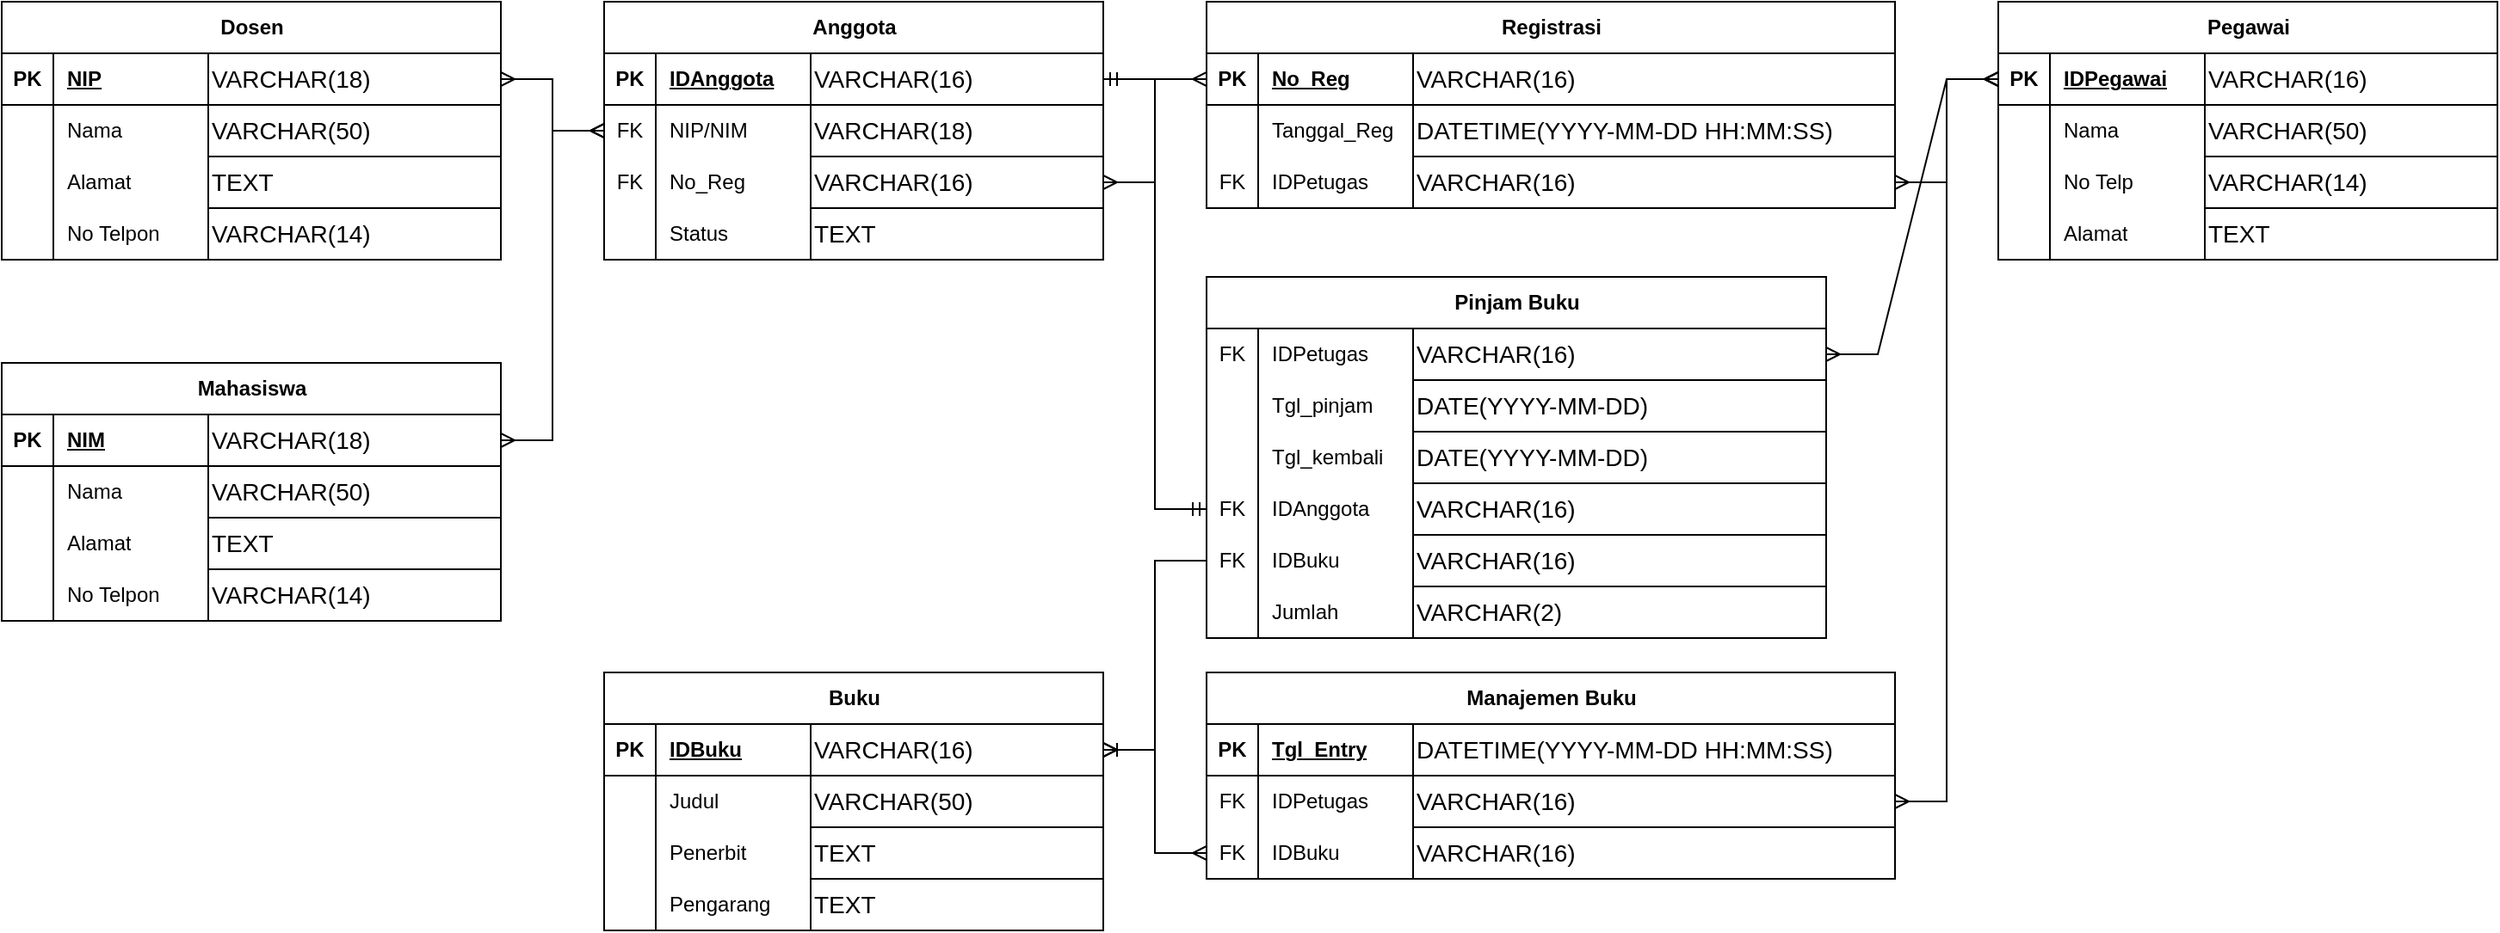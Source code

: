 <mxfile version="24.7.14" pages="2">
  <diagram name="DM Perpustakaan" id="4gfSlsbdr92OhtV6N5TO">
    <mxGraphModel dx="1312" dy="623" grid="1" gridSize="10" guides="1" tooltips="1" connect="1" arrows="1" fold="1" page="1" pageScale="1" pageWidth="850" pageHeight="1100" math="0" shadow="0">
      <root>
        <mxCell id="0" />
        <mxCell id="1" parent="0" />
        <mxCell id="hrNZReImFccg0_SoaGuF-290" value="Pinjam Buku" style="shape=table;startSize=30;container=1;collapsible=1;childLayout=tableLayout;fixedRows=1;rowLines=0;fontStyle=1;align=center;resizeLast=1;html=1;" vertex="1" parent="1">
          <mxGeometry x="740" y="190" width="360" height="210" as="geometry" />
        </mxCell>
        <mxCell id="hrNZReImFccg0_SoaGuF-311" value="" style="shape=tableRow;horizontal=0;startSize=0;swimlaneHead=0;swimlaneBody=0;fillColor=none;collapsible=0;dropTarget=0;points=[[0,0.5],[1,0.5]];portConstraint=eastwest;top=0;left=0;right=0;bottom=0;" vertex="1" parent="hrNZReImFccg0_SoaGuF-290">
          <mxGeometry y="30" width="360" height="30" as="geometry" />
        </mxCell>
        <mxCell id="hrNZReImFccg0_SoaGuF-312" value="FK" style="shape=partialRectangle;connectable=0;fillColor=none;top=0;left=0;bottom=0;right=0;editable=1;overflow=hidden;whiteSpace=wrap;html=1;" vertex="1" parent="hrNZReImFccg0_SoaGuF-311">
          <mxGeometry width="30" height="30" as="geometry">
            <mxRectangle width="30" height="30" as="alternateBounds" />
          </mxGeometry>
        </mxCell>
        <mxCell id="hrNZReImFccg0_SoaGuF-313" value="IDPetugas" style="shape=partialRectangle;connectable=0;fillColor=none;top=0;left=0;bottom=0;right=0;align=left;spacingLeft=6;overflow=hidden;whiteSpace=wrap;html=1;" vertex="1" parent="hrNZReImFccg0_SoaGuF-311">
          <mxGeometry x="30" width="330" height="30" as="geometry">
            <mxRectangle width="330" height="30" as="alternateBounds" />
          </mxGeometry>
        </mxCell>
        <mxCell id="hrNZReImFccg0_SoaGuF-319" value="" style="shape=tableRow;horizontal=0;startSize=0;swimlaneHead=0;swimlaneBody=0;fillColor=none;collapsible=0;dropTarget=0;points=[[0,0.5],[1,0.5]];portConstraint=eastwest;top=0;left=0;right=0;bottom=0;" vertex="1" parent="hrNZReImFccg0_SoaGuF-290">
          <mxGeometry y="60" width="360" height="30" as="geometry" />
        </mxCell>
        <mxCell id="hrNZReImFccg0_SoaGuF-320" value="" style="shape=partialRectangle;connectable=0;fillColor=none;top=0;left=0;bottom=0;right=0;editable=1;overflow=hidden;whiteSpace=wrap;html=1;" vertex="1" parent="hrNZReImFccg0_SoaGuF-319">
          <mxGeometry width="30" height="30" as="geometry">
            <mxRectangle width="30" height="30" as="alternateBounds" />
          </mxGeometry>
        </mxCell>
        <mxCell id="hrNZReImFccg0_SoaGuF-321" value="Tgl_pinjam" style="shape=partialRectangle;connectable=0;fillColor=none;top=0;left=0;bottom=0;right=0;align=left;spacingLeft=6;overflow=hidden;whiteSpace=wrap;html=1;" vertex="1" parent="hrNZReImFccg0_SoaGuF-319">
          <mxGeometry x="30" width="330" height="30" as="geometry">
            <mxRectangle width="330" height="30" as="alternateBounds" />
          </mxGeometry>
        </mxCell>
        <mxCell id="hrNZReImFccg0_SoaGuF-300" value="" style="shape=tableRow;horizontal=0;startSize=0;swimlaneHead=0;swimlaneBody=0;fillColor=none;collapsible=0;dropTarget=0;points=[[0,0.5],[1,0.5]];portConstraint=eastwest;top=0;left=0;right=0;bottom=0;" vertex="1" parent="hrNZReImFccg0_SoaGuF-290">
          <mxGeometry y="90" width="360" height="30" as="geometry" />
        </mxCell>
        <mxCell id="hrNZReImFccg0_SoaGuF-301" value="" style="shape=partialRectangle;connectable=0;fillColor=none;top=0;left=0;bottom=0;right=0;editable=1;overflow=hidden;whiteSpace=wrap;html=1;" vertex="1" parent="hrNZReImFccg0_SoaGuF-300">
          <mxGeometry width="30" height="30" as="geometry">
            <mxRectangle width="30" height="30" as="alternateBounds" />
          </mxGeometry>
        </mxCell>
        <mxCell id="hrNZReImFccg0_SoaGuF-302" value="Tgl_kembali" style="shape=partialRectangle;connectable=0;fillColor=none;top=0;left=0;bottom=0;right=0;align=left;spacingLeft=6;overflow=hidden;whiteSpace=wrap;html=1;" vertex="1" parent="hrNZReImFccg0_SoaGuF-300">
          <mxGeometry x="30" width="330" height="30" as="geometry">
            <mxRectangle width="330" height="30" as="alternateBounds" />
          </mxGeometry>
        </mxCell>
        <mxCell id="hrNZReImFccg0_SoaGuF-294" value="" style="shape=tableRow;horizontal=0;startSize=0;swimlaneHead=0;swimlaneBody=0;fillColor=none;collapsible=0;dropTarget=0;points=[[0,0.5],[1,0.5]];portConstraint=eastwest;top=0;left=0;right=0;bottom=0;" vertex="1" parent="hrNZReImFccg0_SoaGuF-290">
          <mxGeometry y="120" width="360" height="30" as="geometry" />
        </mxCell>
        <mxCell id="hrNZReImFccg0_SoaGuF-295" value="FK" style="shape=partialRectangle;connectable=0;fillColor=none;top=0;left=0;bottom=0;right=0;editable=1;overflow=hidden;whiteSpace=wrap;html=1;" vertex="1" parent="hrNZReImFccg0_SoaGuF-294">
          <mxGeometry width="30" height="30" as="geometry">
            <mxRectangle width="30" height="30" as="alternateBounds" />
          </mxGeometry>
        </mxCell>
        <mxCell id="hrNZReImFccg0_SoaGuF-296" value="IDAnggota" style="shape=partialRectangle;connectable=0;fillColor=none;top=0;left=0;bottom=0;right=0;align=left;spacingLeft=6;overflow=hidden;whiteSpace=wrap;html=1;" vertex="1" parent="hrNZReImFccg0_SoaGuF-294">
          <mxGeometry x="30" width="330" height="30" as="geometry">
            <mxRectangle width="330" height="30" as="alternateBounds" />
          </mxGeometry>
        </mxCell>
        <mxCell id="hrNZReImFccg0_SoaGuF-297" value="" style="shape=tableRow;horizontal=0;startSize=0;swimlaneHead=0;swimlaneBody=0;fillColor=none;collapsible=0;dropTarget=0;points=[[0,0.5],[1,0.5]];portConstraint=eastwest;top=0;left=0;right=0;bottom=0;" vertex="1" parent="hrNZReImFccg0_SoaGuF-290">
          <mxGeometry y="150" width="360" height="30" as="geometry" />
        </mxCell>
        <mxCell id="hrNZReImFccg0_SoaGuF-298" value="FK" style="shape=partialRectangle;connectable=0;fillColor=none;top=0;left=0;bottom=0;right=0;editable=1;overflow=hidden;whiteSpace=wrap;html=1;" vertex="1" parent="hrNZReImFccg0_SoaGuF-297">
          <mxGeometry width="30" height="30" as="geometry">
            <mxRectangle width="30" height="30" as="alternateBounds" />
          </mxGeometry>
        </mxCell>
        <mxCell id="hrNZReImFccg0_SoaGuF-299" value="IDBuku" style="shape=partialRectangle;connectable=0;fillColor=none;top=0;left=0;bottom=0;right=0;align=left;spacingLeft=6;overflow=hidden;whiteSpace=wrap;html=1;" vertex="1" parent="hrNZReImFccg0_SoaGuF-297">
          <mxGeometry x="30" width="330" height="30" as="geometry">
            <mxRectangle width="330" height="30" as="alternateBounds" />
          </mxGeometry>
        </mxCell>
        <mxCell id="hrNZReImFccg0_SoaGuF-308" value="" style="shape=tableRow;horizontal=0;startSize=0;swimlaneHead=0;swimlaneBody=0;fillColor=none;collapsible=0;dropTarget=0;points=[[0,0.5],[1,0.5]];portConstraint=eastwest;top=0;left=0;right=0;bottom=0;" vertex="1" parent="hrNZReImFccg0_SoaGuF-290">
          <mxGeometry y="180" width="360" height="30" as="geometry" />
        </mxCell>
        <mxCell id="hrNZReImFccg0_SoaGuF-309" value="" style="shape=partialRectangle;connectable=0;fillColor=none;top=0;left=0;bottom=0;right=0;editable=1;overflow=hidden;whiteSpace=wrap;html=1;" vertex="1" parent="hrNZReImFccg0_SoaGuF-308">
          <mxGeometry width="30" height="30" as="geometry">
            <mxRectangle width="30" height="30" as="alternateBounds" />
          </mxGeometry>
        </mxCell>
        <mxCell id="hrNZReImFccg0_SoaGuF-310" value="Jumlah" style="shape=partialRectangle;connectable=0;fillColor=none;top=0;left=0;bottom=0;right=0;align=left;spacingLeft=6;overflow=hidden;whiteSpace=wrap;html=1;" vertex="1" parent="hrNZReImFccg0_SoaGuF-308">
          <mxGeometry x="30" width="330" height="30" as="geometry">
            <mxRectangle width="330" height="30" as="alternateBounds" />
          </mxGeometry>
        </mxCell>
        <mxCell id="hrNZReImFccg0_SoaGuF-126" value="Vertical Container" style="swimlane;whiteSpace=wrap;html=1;" vertex="1" parent="1">
          <mxGeometry x="1200" y="30" width="290" height="150" as="geometry" />
        </mxCell>
        <mxCell id="hrNZReImFccg0_SoaGuF-4" value="Anggota" style="shape=table;startSize=30;container=1;collapsible=1;childLayout=tableLayout;fixedRows=1;rowLines=0;fontStyle=1;align=center;resizeLast=1;html=1;" vertex="1" parent="1">
          <mxGeometry x="390" y="30" width="290" height="150" as="geometry" />
        </mxCell>
        <mxCell id="hrNZReImFccg0_SoaGuF-5" value="" style="shape=tableRow;horizontal=0;startSize=0;swimlaneHead=0;swimlaneBody=0;fillColor=none;collapsible=0;dropTarget=0;points=[[0,0.5],[1,0.5]];portConstraint=eastwest;top=0;left=0;right=0;bottom=1;" vertex="1" parent="hrNZReImFccg0_SoaGuF-4">
          <mxGeometry y="30" width="290" height="30" as="geometry" />
        </mxCell>
        <mxCell id="hrNZReImFccg0_SoaGuF-6" value="PK" style="shape=partialRectangle;connectable=0;fillColor=none;top=0;left=0;bottom=0;right=0;fontStyle=1;overflow=hidden;whiteSpace=wrap;html=1;" vertex="1" parent="hrNZReImFccg0_SoaGuF-5">
          <mxGeometry width="30" height="30" as="geometry">
            <mxRectangle width="30" height="30" as="alternateBounds" />
          </mxGeometry>
        </mxCell>
        <mxCell id="hrNZReImFccg0_SoaGuF-7" value="IDAnggota" style="shape=partialRectangle;connectable=0;fillColor=none;top=0;left=0;bottom=0;right=0;align=left;spacingLeft=6;fontStyle=5;overflow=hidden;whiteSpace=wrap;html=1;" vertex="1" parent="hrNZReImFccg0_SoaGuF-5">
          <mxGeometry x="30" width="260" height="30" as="geometry">
            <mxRectangle width="260" height="30" as="alternateBounds" />
          </mxGeometry>
        </mxCell>
        <mxCell id="hrNZReImFccg0_SoaGuF-8" value="" style="shape=tableRow;horizontal=0;startSize=0;swimlaneHead=0;swimlaneBody=0;fillColor=none;collapsible=0;dropTarget=0;points=[[0,0.5],[1,0.5]];portConstraint=eastwest;top=0;left=0;right=0;bottom=0;" vertex="1" parent="hrNZReImFccg0_SoaGuF-4">
          <mxGeometry y="60" width="290" height="30" as="geometry" />
        </mxCell>
        <mxCell id="hrNZReImFccg0_SoaGuF-9" value="FK" style="shape=partialRectangle;connectable=0;fillColor=none;top=0;left=0;bottom=0;right=0;editable=1;overflow=hidden;whiteSpace=wrap;html=1;" vertex="1" parent="hrNZReImFccg0_SoaGuF-8">
          <mxGeometry width="30" height="30" as="geometry">
            <mxRectangle width="30" height="30" as="alternateBounds" />
          </mxGeometry>
        </mxCell>
        <mxCell id="hrNZReImFccg0_SoaGuF-10" value="NIP/NIM" style="shape=partialRectangle;connectable=0;fillColor=none;top=0;left=0;bottom=0;right=0;align=left;spacingLeft=6;overflow=hidden;whiteSpace=wrap;html=1;" vertex="1" parent="hrNZReImFccg0_SoaGuF-8">
          <mxGeometry x="30" width="260" height="30" as="geometry">
            <mxRectangle width="260" height="30" as="alternateBounds" />
          </mxGeometry>
        </mxCell>
        <mxCell id="hrNZReImFccg0_SoaGuF-189" value="" style="shape=tableRow;horizontal=0;startSize=0;swimlaneHead=0;swimlaneBody=0;fillColor=none;collapsible=0;dropTarget=0;points=[[0,0.5],[1,0.5]];portConstraint=eastwest;top=0;left=0;right=0;bottom=0;" vertex="1" parent="hrNZReImFccg0_SoaGuF-4">
          <mxGeometry y="90" width="290" height="30" as="geometry" />
        </mxCell>
        <mxCell id="hrNZReImFccg0_SoaGuF-190" value="FK" style="shape=partialRectangle;connectable=0;fillColor=none;top=0;left=0;bottom=0;right=0;editable=1;overflow=hidden;whiteSpace=wrap;html=1;" vertex="1" parent="hrNZReImFccg0_SoaGuF-189">
          <mxGeometry width="30" height="30" as="geometry">
            <mxRectangle width="30" height="30" as="alternateBounds" />
          </mxGeometry>
        </mxCell>
        <mxCell id="hrNZReImFccg0_SoaGuF-191" value="No_Reg" style="shape=partialRectangle;connectable=0;fillColor=none;top=0;left=0;bottom=0;right=0;align=left;spacingLeft=6;overflow=hidden;whiteSpace=wrap;html=1;" vertex="1" parent="hrNZReImFccg0_SoaGuF-189">
          <mxGeometry x="30" width="260" height="30" as="geometry">
            <mxRectangle width="260" height="30" as="alternateBounds" />
          </mxGeometry>
        </mxCell>
        <mxCell id="hrNZReImFccg0_SoaGuF-280" value="" style="shape=tableRow;horizontal=0;startSize=0;swimlaneHead=0;swimlaneBody=0;fillColor=none;collapsible=0;dropTarget=0;points=[[0,0.5],[1,0.5]];portConstraint=eastwest;top=0;left=0;right=0;bottom=0;" vertex="1" parent="hrNZReImFccg0_SoaGuF-4">
          <mxGeometry y="120" width="290" height="30" as="geometry" />
        </mxCell>
        <mxCell id="hrNZReImFccg0_SoaGuF-281" value="" style="shape=partialRectangle;connectable=0;fillColor=none;top=0;left=0;bottom=0;right=0;editable=1;overflow=hidden;whiteSpace=wrap;html=1;" vertex="1" parent="hrNZReImFccg0_SoaGuF-280">
          <mxGeometry width="30" height="30" as="geometry">
            <mxRectangle width="30" height="30" as="alternateBounds" />
          </mxGeometry>
        </mxCell>
        <mxCell id="hrNZReImFccg0_SoaGuF-282" value="Status" style="shape=partialRectangle;connectable=0;fillColor=none;top=0;left=0;bottom=0;right=0;align=left;spacingLeft=6;overflow=hidden;whiteSpace=wrap;html=1;" vertex="1" parent="hrNZReImFccg0_SoaGuF-280">
          <mxGeometry x="30" width="260" height="30" as="geometry">
            <mxRectangle width="260" height="30" as="alternateBounds" />
          </mxGeometry>
        </mxCell>
        <mxCell id="hrNZReImFccg0_SoaGuF-20" value="" style="edgeStyle=entityRelationEdgeStyle;fontSize=12;html=1;endArrow=ERmany;startArrow=ERmany;rounded=0;exitX=1;exitY=0.5;exitDx=0;exitDy=0;entryX=0;entryY=0.5;entryDx=0;entryDy=0;" edge="1" parent="1" source="L4iduzJh0xAYTJbeEb_0-53" target="hrNZReImFccg0_SoaGuF-8">
          <mxGeometry width="100" height="100" relative="1" as="geometry">
            <mxPoint x="450" y="170" as="sourcePoint" />
            <mxPoint x="370" y="160" as="targetPoint" />
          </mxGeometry>
        </mxCell>
        <mxCell id="hrNZReImFccg0_SoaGuF-21" value="" style="edgeStyle=entityRelationEdgeStyle;fontSize=12;html=1;endArrow=ERmany;startArrow=ERmany;rounded=0;exitX=1;exitY=0.5;exitDx=0;exitDy=0;entryX=0;entryY=0.5;entryDx=0;entryDy=0;" edge="1" parent="1" source="L4iduzJh0xAYTJbeEb_0-37" target="hrNZReImFccg0_SoaGuF-8">
          <mxGeometry width="100" height="100" relative="1" as="geometry">
            <mxPoint x="370" y="50" as="sourcePoint" />
            <mxPoint x="380" y="60" as="targetPoint" />
          </mxGeometry>
        </mxCell>
        <mxCell id="hrNZReImFccg0_SoaGuF-22" value="Pegawai" style="shape=table;startSize=30;container=1;collapsible=1;childLayout=tableLayout;fixedRows=1;rowLines=0;fontStyle=1;align=center;resizeLast=1;html=1;" vertex="1" parent="1">
          <mxGeometry x="1200" y="30" width="290" height="150" as="geometry" />
        </mxCell>
        <mxCell id="hrNZReImFccg0_SoaGuF-23" value="" style="shape=tableRow;horizontal=0;startSize=0;swimlaneHead=0;swimlaneBody=0;fillColor=none;collapsible=0;dropTarget=0;points=[[0,0.5],[1,0.5]];portConstraint=eastwest;top=0;left=0;right=0;bottom=1;" vertex="1" parent="hrNZReImFccg0_SoaGuF-22">
          <mxGeometry y="30" width="290" height="30" as="geometry" />
        </mxCell>
        <mxCell id="hrNZReImFccg0_SoaGuF-24" value="PK" style="shape=partialRectangle;connectable=0;fillColor=none;top=0;left=0;bottom=0;right=0;fontStyle=1;overflow=hidden;whiteSpace=wrap;html=1;" vertex="1" parent="hrNZReImFccg0_SoaGuF-23">
          <mxGeometry width="30" height="30" as="geometry">
            <mxRectangle width="30" height="30" as="alternateBounds" />
          </mxGeometry>
        </mxCell>
        <mxCell id="hrNZReImFccg0_SoaGuF-25" value="IDPegawai" style="shape=partialRectangle;connectable=0;fillColor=none;top=0;left=0;bottom=0;right=0;align=left;spacingLeft=6;fontStyle=5;overflow=hidden;whiteSpace=wrap;html=1;" vertex="1" parent="hrNZReImFccg0_SoaGuF-23">
          <mxGeometry x="30" width="260" height="30" as="geometry">
            <mxRectangle width="260" height="30" as="alternateBounds" />
          </mxGeometry>
        </mxCell>
        <mxCell id="hrNZReImFccg0_SoaGuF-26" value="" style="shape=tableRow;horizontal=0;startSize=0;swimlaneHead=0;swimlaneBody=0;fillColor=none;collapsible=0;dropTarget=0;points=[[0,0.5],[1,0.5]];portConstraint=eastwest;top=0;left=0;right=0;bottom=0;" vertex="1" parent="hrNZReImFccg0_SoaGuF-22">
          <mxGeometry y="60" width="290" height="30" as="geometry" />
        </mxCell>
        <mxCell id="hrNZReImFccg0_SoaGuF-27" value="" style="shape=partialRectangle;connectable=0;fillColor=none;top=0;left=0;bottom=0;right=0;editable=1;overflow=hidden;whiteSpace=wrap;html=1;" vertex="1" parent="hrNZReImFccg0_SoaGuF-26">
          <mxGeometry width="30" height="30" as="geometry">
            <mxRectangle width="30" height="30" as="alternateBounds" />
          </mxGeometry>
        </mxCell>
        <mxCell id="hrNZReImFccg0_SoaGuF-28" value="Nama" style="shape=partialRectangle;connectable=0;fillColor=none;top=0;left=0;bottom=0;right=0;align=left;spacingLeft=6;overflow=hidden;whiteSpace=wrap;html=1;" vertex="1" parent="hrNZReImFccg0_SoaGuF-26">
          <mxGeometry x="30" width="260" height="30" as="geometry">
            <mxRectangle width="260" height="30" as="alternateBounds" />
          </mxGeometry>
        </mxCell>
        <mxCell id="hrNZReImFccg0_SoaGuF-29" value="" style="shape=tableRow;horizontal=0;startSize=0;swimlaneHead=0;swimlaneBody=0;fillColor=none;collapsible=0;dropTarget=0;points=[[0,0.5],[1,0.5]];portConstraint=eastwest;top=0;left=0;right=0;bottom=0;" vertex="1" parent="hrNZReImFccg0_SoaGuF-22">
          <mxGeometry y="90" width="290" height="30" as="geometry" />
        </mxCell>
        <mxCell id="hrNZReImFccg0_SoaGuF-30" value="" style="shape=partialRectangle;connectable=0;fillColor=none;top=0;left=0;bottom=0;right=0;editable=1;overflow=hidden;whiteSpace=wrap;html=1;" vertex="1" parent="hrNZReImFccg0_SoaGuF-29">
          <mxGeometry width="30" height="30" as="geometry">
            <mxRectangle width="30" height="30" as="alternateBounds" />
          </mxGeometry>
        </mxCell>
        <mxCell id="hrNZReImFccg0_SoaGuF-31" value="No Telp" style="shape=partialRectangle;connectable=0;fillColor=none;top=0;left=0;bottom=0;right=0;align=left;spacingLeft=6;overflow=hidden;whiteSpace=wrap;html=1;" vertex="1" parent="hrNZReImFccg0_SoaGuF-29">
          <mxGeometry x="30" width="260" height="30" as="geometry">
            <mxRectangle width="260" height="30" as="alternateBounds" />
          </mxGeometry>
        </mxCell>
        <mxCell id="hrNZReImFccg0_SoaGuF-32" value="" style="shape=tableRow;horizontal=0;startSize=0;swimlaneHead=0;swimlaneBody=0;fillColor=none;collapsible=0;dropTarget=0;points=[[0,0.5],[1,0.5]];portConstraint=eastwest;top=0;left=0;right=0;bottom=0;" vertex="1" parent="hrNZReImFccg0_SoaGuF-22">
          <mxGeometry y="120" width="290" height="30" as="geometry" />
        </mxCell>
        <mxCell id="hrNZReImFccg0_SoaGuF-33" value="" style="shape=partialRectangle;connectable=0;fillColor=none;top=0;left=0;bottom=0;right=0;editable=1;overflow=hidden;whiteSpace=wrap;html=1;" vertex="1" parent="hrNZReImFccg0_SoaGuF-32">
          <mxGeometry width="30" height="30" as="geometry">
            <mxRectangle width="30" height="30" as="alternateBounds" />
          </mxGeometry>
        </mxCell>
        <mxCell id="hrNZReImFccg0_SoaGuF-34" value="Alamat" style="shape=partialRectangle;connectable=0;fillColor=none;top=0;left=0;bottom=0;right=0;align=left;spacingLeft=6;overflow=hidden;whiteSpace=wrap;html=1;" vertex="1" parent="hrNZReImFccg0_SoaGuF-32">
          <mxGeometry x="30" width="260" height="30" as="geometry">
            <mxRectangle width="260" height="30" as="alternateBounds" />
          </mxGeometry>
        </mxCell>
        <mxCell id="hrNZReImFccg0_SoaGuF-35" value="Buku" style="shape=table;startSize=30;container=1;collapsible=1;childLayout=tableLayout;fixedRows=1;rowLines=0;fontStyle=1;align=center;resizeLast=1;html=1;" vertex="1" parent="1">
          <mxGeometry x="390" y="420" width="290" height="150" as="geometry">
            <mxRectangle x="740" y="610" width="70" height="30" as="alternateBounds" />
          </mxGeometry>
        </mxCell>
        <mxCell id="hrNZReImFccg0_SoaGuF-36" value="" style="shape=tableRow;horizontal=0;startSize=0;swimlaneHead=0;swimlaneBody=0;fillColor=none;collapsible=0;dropTarget=0;points=[[0,0.5],[1,0.5]];portConstraint=eastwest;top=0;left=0;right=0;bottom=1;" vertex="1" parent="hrNZReImFccg0_SoaGuF-35">
          <mxGeometry y="30" width="290" height="30" as="geometry" />
        </mxCell>
        <mxCell id="hrNZReImFccg0_SoaGuF-37" value="PK" style="shape=partialRectangle;connectable=0;fillColor=none;top=0;left=0;bottom=0;right=0;fontStyle=1;overflow=hidden;whiteSpace=wrap;html=1;" vertex="1" parent="hrNZReImFccg0_SoaGuF-36">
          <mxGeometry width="30" height="30" as="geometry">
            <mxRectangle width="30" height="30" as="alternateBounds" />
          </mxGeometry>
        </mxCell>
        <mxCell id="hrNZReImFccg0_SoaGuF-38" value="IDBuku" style="shape=partialRectangle;connectable=0;fillColor=none;top=0;left=0;bottom=0;right=0;align=left;spacingLeft=6;fontStyle=5;overflow=hidden;whiteSpace=wrap;html=1;" vertex="1" parent="hrNZReImFccg0_SoaGuF-36">
          <mxGeometry x="30" width="260" height="30" as="geometry">
            <mxRectangle width="260" height="30" as="alternateBounds" />
          </mxGeometry>
        </mxCell>
        <mxCell id="hrNZReImFccg0_SoaGuF-39" value="" style="shape=tableRow;horizontal=0;startSize=0;swimlaneHead=0;swimlaneBody=0;fillColor=none;collapsible=0;dropTarget=0;points=[[0,0.5],[1,0.5]];portConstraint=eastwest;top=0;left=0;right=0;bottom=0;" vertex="1" parent="hrNZReImFccg0_SoaGuF-35">
          <mxGeometry y="60" width="290" height="30" as="geometry" />
        </mxCell>
        <mxCell id="hrNZReImFccg0_SoaGuF-40" value="" style="shape=partialRectangle;connectable=0;fillColor=none;top=0;left=0;bottom=0;right=0;editable=1;overflow=hidden;whiteSpace=wrap;html=1;" vertex="1" parent="hrNZReImFccg0_SoaGuF-39">
          <mxGeometry width="30" height="30" as="geometry">
            <mxRectangle width="30" height="30" as="alternateBounds" />
          </mxGeometry>
        </mxCell>
        <mxCell id="hrNZReImFccg0_SoaGuF-41" value="Judul" style="shape=partialRectangle;connectable=0;fillColor=none;top=0;left=0;bottom=0;right=0;align=left;spacingLeft=6;overflow=hidden;whiteSpace=wrap;html=1;" vertex="1" parent="hrNZReImFccg0_SoaGuF-39">
          <mxGeometry x="30" width="260" height="30" as="geometry">
            <mxRectangle width="260" height="30" as="alternateBounds" />
          </mxGeometry>
        </mxCell>
        <mxCell id="hrNZReImFccg0_SoaGuF-42" value="" style="shape=tableRow;horizontal=0;startSize=0;swimlaneHead=0;swimlaneBody=0;fillColor=none;collapsible=0;dropTarget=0;points=[[0,0.5],[1,0.5]];portConstraint=eastwest;top=0;left=0;right=0;bottom=0;" vertex="1" parent="hrNZReImFccg0_SoaGuF-35">
          <mxGeometry y="90" width="290" height="30" as="geometry" />
        </mxCell>
        <mxCell id="hrNZReImFccg0_SoaGuF-43" value="" style="shape=partialRectangle;connectable=0;fillColor=none;top=0;left=0;bottom=0;right=0;editable=1;overflow=hidden;whiteSpace=wrap;html=1;" vertex="1" parent="hrNZReImFccg0_SoaGuF-42">
          <mxGeometry width="30" height="30" as="geometry">
            <mxRectangle width="30" height="30" as="alternateBounds" />
          </mxGeometry>
        </mxCell>
        <mxCell id="hrNZReImFccg0_SoaGuF-44" value="Penerbit" style="shape=partialRectangle;connectable=0;fillColor=none;top=0;left=0;bottom=0;right=0;align=left;spacingLeft=6;overflow=hidden;whiteSpace=wrap;html=1;" vertex="1" parent="hrNZReImFccg0_SoaGuF-42">
          <mxGeometry x="30" width="260" height="30" as="geometry">
            <mxRectangle width="260" height="30" as="alternateBounds" />
          </mxGeometry>
        </mxCell>
        <mxCell id="hrNZReImFccg0_SoaGuF-45" value="" style="shape=tableRow;horizontal=0;startSize=0;swimlaneHead=0;swimlaneBody=0;fillColor=none;collapsible=0;dropTarget=0;points=[[0,0.5],[1,0.5]];portConstraint=eastwest;top=0;left=0;right=0;bottom=0;" vertex="1" parent="hrNZReImFccg0_SoaGuF-35">
          <mxGeometry y="120" width="290" height="30" as="geometry" />
        </mxCell>
        <mxCell id="hrNZReImFccg0_SoaGuF-46" value="" style="shape=partialRectangle;connectable=0;fillColor=none;top=0;left=0;bottom=0;right=0;editable=1;overflow=hidden;whiteSpace=wrap;html=1;" vertex="1" parent="hrNZReImFccg0_SoaGuF-45">
          <mxGeometry width="30" height="30" as="geometry">
            <mxRectangle width="30" height="30" as="alternateBounds" />
          </mxGeometry>
        </mxCell>
        <mxCell id="hrNZReImFccg0_SoaGuF-47" value="Pengarang" style="shape=partialRectangle;connectable=0;fillColor=none;top=0;left=0;bottom=0;right=0;align=left;spacingLeft=6;overflow=hidden;whiteSpace=wrap;html=1;" vertex="1" parent="hrNZReImFccg0_SoaGuF-45">
          <mxGeometry x="30" width="260" height="30" as="geometry">
            <mxRectangle width="260" height="30" as="alternateBounds" />
          </mxGeometry>
        </mxCell>
        <mxCell id="hrNZReImFccg0_SoaGuF-71" value="Vertical Container" style="swimlane;whiteSpace=wrap;html=1;" vertex="1" parent="1">
          <mxGeometry x="40" y="30" width="290" height="150" as="geometry" />
        </mxCell>
        <mxCell id="L4iduzJh0xAYTJbeEb_0-36" value="Dosen" style="shape=table;startSize=30;container=1;collapsible=1;childLayout=tableLayout;fixedRows=1;rowLines=0;fontStyle=1;align=center;resizeLast=1;html=1;" parent="hrNZReImFccg0_SoaGuF-71" vertex="1">
          <mxGeometry width="290" height="150" as="geometry">
            <mxRectangle width="80" height="30" as="alternateBounds" />
          </mxGeometry>
        </mxCell>
        <mxCell id="L4iduzJh0xAYTJbeEb_0-37" value="" style="shape=tableRow;horizontal=0;startSize=0;swimlaneHead=0;swimlaneBody=0;fillColor=none;collapsible=0;dropTarget=0;points=[[0,0.5],[1,0.5]];portConstraint=eastwest;top=0;left=0;right=0;bottom=1;" parent="L4iduzJh0xAYTJbeEb_0-36" vertex="1">
          <mxGeometry y="30" width="290" height="30" as="geometry" />
        </mxCell>
        <mxCell id="L4iduzJh0xAYTJbeEb_0-38" value="PK" style="shape=partialRectangle;connectable=0;fillColor=none;top=0;left=0;bottom=0;right=0;fontStyle=1;overflow=hidden;whiteSpace=wrap;html=1;" parent="L4iduzJh0xAYTJbeEb_0-37" vertex="1">
          <mxGeometry width="30" height="30" as="geometry">
            <mxRectangle width="30" height="30" as="alternateBounds" />
          </mxGeometry>
        </mxCell>
        <mxCell id="L4iduzJh0xAYTJbeEb_0-39" value="NIP" style="shape=partialRectangle;connectable=0;fillColor=none;top=0;left=0;bottom=0;right=0;align=left;spacingLeft=6;fontStyle=5;overflow=hidden;whiteSpace=wrap;html=1;" parent="L4iduzJh0xAYTJbeEb_0-37" vertex="1">
          <mxGeometry x="30" width="260" height="30" as="geometry">
            <mxRectangle width="260" height="30" as="alternateBounds" />
          </mxGeometry>
        </mxCell>
        <mxCell id="L4iduzJh0xAYTJbeEb_0-43" value="" style="shape=tableRow;horizontal=0;startSize=0;swimlaneHead=0;swimlaneBody=0;fillColor=none;collapsible=0;dropTarget=0;points=[[0,0.5],[1,0.5]];portConstraint=eastwest;top=0;left=0;right=0;bottom=0;" parent="L4iduzJh0xAYTJbeEb_0-36" vertex="1">
          <mxGeometry y="60" width="290" height="30" as="geometry" />
        </mxCell>
        <mxCell id="L4iduzJh0xAYTJbeEb_0-44" value="" style="shape=partialRectangle;connectable=0;fillColor=none;top=0;left=0;bottom=0;right=0;editable=1;overflow=hidden;whiteSpace=wrap;html=1;" parent="L4iduzJh0xAYTJbeEb_0-43" vertex="1">
          <mxGeometry width="30" height="30" as="geometry">
            <mxRectangle width="30" height="30" as="alternateBounds" />
          </mxGeometry>
        </mxCell>
        <mxCell id="L4iduzJh0xAYTJbeEb_0-45" value="Nama" style="shape=partialRectangle;connectable=0;fillColor=none;top=0;left=0;bottom=0;right=0;align=left;spacingLeft=6;overflow=hidden;whiteSpace=wrap;html=1;" parent="L4iduzJh0xAYTJbeEb_0-43" vertex="1">
          <mxGeometry x="30" width="260" height="30" as="geometry">
            <mxRectangle width="260" height="30" as="alternateBounds" />
          </mxGeometry>
        </mxCell>
        <mxCell id="L4iduzJh0xAYTJbeEb_0-46" value="" style="shape=tableRow;horizontal=0;startSize=0;swimlaneHead=0;swimlaneBody=0;fillColor=none;collapsible=0;dropTarget=0;points=[[0,0.5],[1,0.5]];portConstraint=eastwest;top=0;left=0;right=0;bottom=0;" parent="L4iduzJh0xAYTJbeEb_0-36" vertex="1">
          <mxGeometry y="90" width="290" height="30" as="geometry" />
        </mxCell>
        <mxCell id="L4iduzJh0xAYTJbeEb_0-47" value="" style="shape=partialRectangle;connectable=0;fillColor=none;top=0;left=0;bottom=0;right=0;editable=1;overflow=hidden;whiteSpace=wrap;html=1;" parent="L4iduzJh0xAYTJbeEb_0-46" vertex="1">
          <mxGeometry width="30" height="30" as="geometry">
            <mxRectangle width="30" height="30" as="alternateBounds" />
          </mxGeometry>
        </mxCell>
        <mxCell id="L4iduzJh0xAYTJbeEb_0-48" value="Alamat" style="shape=partialRectangle;connectable=0;fillColor=none;top=0;left=0;bottom=0;right=0;align=left;spacingLeft=6;overflow=hidden;whiteSpace=wrap;html=1;" parent="L4iduzJh0xAYTJbeEb_0-46" vertex="1">
          <mxGeometry x="30" width="260" height="30" as="geometry">
            <mxRectangle width="260" height="30" as="alternateBounds" />
          </mxGeometry>
        </mxCell>
        <mxCell id="L4iduzJh0xAYTJbeEb_0-49" value="" style="shape=tableRow;horizontal=0;startSize=0;swimlaneHead=0;swimlaneBody=0;fillColor=none;collapsible=0;dropTarget=0;points=[[0,0.5],[1,0.5]];portConstraint=eastwest;top=0;left=0;right=0;bottom=0;" parent="L4iduzJh0xAYTJbeEb_0-36" vertex="1">
          <mxGeometry y="120" width="290" height="30" as="geometry" />
        </mxCell>
        <mxCell id="L4iduzJh0xAYTJbeEb_0-50" value="" style="shape=partialRectangle;connectable=0;fillColor=none;top=0;left=0;bottom=0;right=0;editable=1;overflow=hidden;whiteSpace=wrap;html=1;" parent="L4iduzJh0xAYTJbeEb_0-49" vertex="1">
          <mxGeometry width="30" height="30" as="geometry">
            <mxRectangle width="30" height="30" as="alternateBounds" />
          </mxGeometry>
        </mxCell>
        <mxCell id="L4iduzJh0xAYTJbeEb_0-51" value="No Telpon" style="shape=partialRectangle;connectable=0;fillColor=none;top=0;left=0;bottom=0;right=0;align=left;spacingLeft=6;overflow=hidden;whiteSpace=wrap;html=1;" parent="L4iduzJh0xAYTJbeEb_0-49" vertex="1">
          <mxGeometry x="30" width="260" height="30" as="geometry">
            <mxRectangle width="260" height="30" as="alternateBounds" />
          </mxGeometry>
        </mxCell>
        <mxCell id="hrNZReImFccg0_SoaGuF-89" value="&lt;font style=&quot;font-size: 14px;&quot;&gt;VARCHAR(18)&lt;/font&gt;" style="rounded=0;whiteSpace=wrap;html=1;align=left;" vertex="1" parent="hrNZReImFccg0_SoaGuF-71">
          <mxGeometry x="120" y="30" width="170" height="30" as="geometry" />
        </mxCell>
        <mxCell id="hrNZReImFccg0_SoaGuF-92" value="&lt;font style=&quot;font-size: 14px;&quot;&gt;VARCHAR(50)&lt;/font&gt;" style="rounded=0;whiteSpace=wrap;html=1;align=left;" vertex="1" parent="hrNZReImFccg0_SoaGuF-71">
          <mxGeometry x="120" y="60" width="170" height="30" as="geometry" />
        </mxCell>
        <mxCell id="hrNZReImFccg0_SoaGuF-93" value="&lt;font style=&quot;font-size: 14px;&quot;&gt;TEXT&lt;/font&gt;" style="rounded=0;whiteSpace=wrap;html=1;align=left;" vertex="1" parent="hrNZReImFccg0_SoaGuF-71">
          <mxGeometry x="120" y="90" width="170" height="30" as="geometry" />
        </mxCell>
        <mxCell id="hrNZReImFccg0_SoaGuF-94" value="&lt;font style=&quot;font-size: 14px;&quot;&gt;VARCHAR(14)&lt;/font&gt;" style="rounded=0;whiteSpace=wrap;html=1;align=left;" vertex="1" parent="hrNZReImFccg0_SoaGuF-71">
          <mxGeometry x="120" y="120" width="170" height="30" as="geometry" />
        </mxCell>
        <mxCell id="hrNZReImFccg0_SoaGuF-91" value="&lt;font style=&quot;font-size: 14px;&quot;&gt;VARCHAR(16)&lt;/font&gt;" style="rounded=0;whiteSpace=wrap;html=1;align=left;" vertex="1" parent="1">
          <mxGeometry x="510" y="60" width="170" height="30" as="geometry" />
        </mxCell>
        <mxCell id="hrNZReImFccg0_SoaGuF-95" value="Vertical Container" style="swimlane;whiteSpace=wrap;html=1;" vertex="1" parent="1">
          <mxGeometry x="40" y="240" width="290" height="150" as="geometry" />
        </mxCell>
        <mxCell id="L4iduzJh0xAYTJbeEb_0-52" value="Mahasiswa" style="shape=table;startSize=30;container=1;collapsible=1;childLayout=tableLayout;fixedRows=1;rowLines=0;fontStyle=1;align=center;resizeLast=1;html=1;" parent="hrNZReImFccg0_SoaGuF-95" vertex="1">
          <mxGeometry width="290" height="150" as="geometry">
            <mxRectangle width="100" height="30" as="alternateBounds" />
          </mxGeometry>
        </mxCell>
        <mxCell id="L4iduzJh0xAYTJbeEb_0-53" value="" style="shape=tableRow;horizontal=0;startSize=0;swimlaneHead=0;swimlaneBody=0;fillColor=none;collapsible=0;dropTarget=0;points=[[0,0.5],[1,0.5]];portConstraint=eastwest;top=0;left=0;right=0;bottom=1;" parent="L4iduzJh0xAYTJbeEb_0-52" vertex="1">
          <mxGeometry y="30" width="290" height="30" as="geometry" />
        </mxCell>
        <mxCell id="L4iduzJh0xAYTJbeEb_0-54" value="PK" style="shape=partialRectangle;connectable=0;fillColor=none;top=0;left=0;bottom=0;right=0;fontStyle=1;overflow=hidden;whiteSpace=wrap;html=1;" parent="L4iduzJh0xAYTJbeEb_0-53" vertex="1">
          <mxGeometry width="30" height="30" as="geometry">
            <mxRectangle width="30" height="30" as="alternateBounds" />
          </mxGeometry>
        </mxCell>
        <mxCell id="L4iduzJh0xAYTJbeEb_0-55" value="NIM" style="shape=partialRectangle;connectable=0;fillColor=none;top=0;left=0;bottom=0;right=0;align=left;spacingLeft=6;fontStyle=5;overflow=hidden;whiteSpace=wrap;html=1;" parent="L4iduzJh0xAYTJbeEb_0-53" vertex="1">
          <mxGeometry x="30" width="260" height="30" as="geometry">
            <mxRectangle width="260" height="30" as="alternateBounds" />
          </mxGeometry>
        </mxCell>
        <mxCell id="L4iduzJh0xAYTJbeEb_0-59" value="" style="shape=tableRow;horizontal=0;startSize=0;swimlaneHead=0;swimlaneBody=0;fillColor=none;collapsible=0;dropTarget=0;points=[[0,0.5],[1,0.5]];portConstraint=eastwest;top=0;left=0;right=0;bottom=0;" parent="L4iduzJh0xAYTJbeEb_0-52" vertex="1">
          <mxGeometry y="60" width="290" height="30" as="geometry" />
        </mxCell>
        <mxCell id="L4iduzJh0xAYTJbeEb_0-60" value="" style="shape=partialRectangle;connectable=0;fillColor=none;top=0;left=0;bottom=0;right=0;editable=1;overflow=hidden;whiteSpace=wrap;html=1;" parent="L4iduzJh0xAYTJbeEb_0-59" vertex="1">
          <mxGeometry width="30" height="30" as="geometry">
            <mxRectangle width="30" height="30" as="alternateBounds" />
          </mxGeometry>
        </mxCell>
        <mxCell id="L4iduzJh0xAYTJbeEb_0-61" value="Nama" style="shape=partialRectangle;connectable=0;fillColor=none;top=0;left=0;bottom=0;right=0;align=left;spacingLeft=6;overflow=hidden;whiteSpace=wrap;html=1;" parent="L4iduzJh0xAYTJbeEb_0-59" vertex="1">
          <mxGeometry x="30" width="260" height="30" as="geometry">
            <mxRectangle width="260" height="30" as="alternateBounds" />
          </mxGeometry>
        </mxCell>
        <mxCell id="L4iduzJh0xAYTJbeEb_0-62" value="" style="shape=tableRow;horizontal=0;startSize=0;swimlaneHead=0;swimlaneBody=0;fillColor=none;collapsible=0;dropTarget=0;points=[[0,0.5],[1,0.5]];portConstraint=eastwest;top=0;left=0;right=0;bottom=0;" parent="L4iduzJh0xAYTJbeEb_0-52" vertex="1">
          <mxGeometry y="90" width="290" height="30" as="geometry" />
        </mxCell>
        <mxCell id="L4iduzJh0xAYTJbeEb_0-63" value="" style="shape=partialRectangle;connectable=0;fillColor=none;top=0;left=0;bottom=0;right=0;editable=1;overflow=hidden;whiteSpace=wrap;html=1;" parent="L4iduzJh0xAYTJbeEb_0-62" vertex="1">
          <mxGeometry width="30" height="30" as="geometry">
            <mxRectangle width="30" height="30" as="alternateBounds" />
          </mxGeometry>
        </mxCell>
        <mxCell id="L4iduzJh0xAYTJbeEb_0-64" value="Alamat" style="shape=partialRectangle;connectable=0;fillColor=none;top=0;left=0;bottom=0;right=0;align=left;spacingLeft=6;overflow=hidden;whiteSpace=wrap;html=1;" parent="L4iduzJh0xAYTJbeEb_0-62" vertex="1">
          <mxGeometry x="30" width="260" height="30" as="geometry">
            <mxRectangle width="260" height="30" as="alternateBounds" />
          </mxGeometry>
        </mxCell>
        <mxCell id="L4iduzJh0xAYTJbeEb_0-65" value="" style="shape=tableRow;horizontal=0;startSize=0;swimlaneHead=0;swimlaneBody=0;fillColor=none;collapsible=0;dropTarget=0;points=[[0,0.5],[1,0.5]];portConstraint=eastwest;top=0;left=0;right=0;bottom=0;" parent="L4iduzJh0xAYTJbeEb_0-52" vertex="1">
          <mxGeometry y="120" width="290" height="30" as="geometry" />
        </mxCell>
        <mxCell id="L4iduzJh0xAYTJbeEb_0-66" value="" style="shape=partialRectangle;connectable=0;fillColor=none;top=0;left=0;bottom=0;right=0;editable=1;overflow=hidden;whiteSpace=wrap;html=1;" parent="L4iduzJh0xAYTJbeEb_0-65" vertex="1">
          <mxGeometry width="30" height="30" as="geometry">
            <mxRectangle width="30" height="30" as="alternateBounds" />
          </mxGeometry>
        </mxCell>
        <mxCell id="L4iduzJh0xAYTJbeEb_0-67" value="No Telpon" style="shape=partialRectangle;connectable=0;fillColor=none;top=0;left=0;bottom=0;right=0;align=left;spacingLeft=6;overflow=hidden;whiteSpace=wrap;html=1;" parent="L4iduzJh0xAYTJbeEb_0-65" vertex="1">
          <mxGeometry x="30" width="260" height="30" as="geometry">
            <mxRectangle width="260" height="30" as="alternateBounds" />
          </mxGeometry>
        </mxCell>
        <mxCell id="hrNZReImFccg0_SoaGuF-169" value="&lt;font style=&quot;font-size: 14px;&quot;&gt;VARCHAR(18)&lt;/font&gt;" style="rounded=0;whiteSpace=wrap;html=1;align=left;" vertex="1" parent="hrNZReImFccg0_SoaGuF-95">
          <mxGeometry x="120" y="30" width="170" height="30" as="geometry" />
        </mxCell>
        <mxCell id="hrNZReImFccg0_SoaGuF-170" value="&lt;font style=&quot;font-size: 14px;&quot;&gt;VARCHAR(50)&lt;/font&gt;" style="rounded=0;whiteSpace=wrap;html=1;align=left;" vertex="1" parent="hrNZReImFccg0_SoaGuF-95">
          <mxGeometry x="120" y="60" width="170" height="30" as="geometry" />
        </mxCell>
        <mxCell id="hrNZReImFccg0_SoaGuF-171" value="&lt;font style=&quot;font-size: 14px;&quot;&gt;TEXT&lt;/font&gt;" style="rounded=0;whiteSpace=wrap;html=1;align=left;" vertex="1" parent="hrNZReImFccg0_SoaGuF-95">
          <mxGeometry x="120" y="90" width="170" height="30" as="geometry" />
        </mxCell>
        <mxCell id="hrNZReImFccg0_SoaGuF-172" value="&lt;font style=&quot;font-size: 14px;&quot;&gt;VARCHAR(14)&lt;/font&gt;" style="rounded=0;whiteSpace=wrap;html=1;align=left;" vertex="1" parent="hrNZReImFccg0_SoaGuF-95">
          <mxGeometry x="120" y="120" width="170" height="30" as="geometry" />
        </mxCell>
        <mxCell id="hrNZReImFccg0_SoaGuF-147" value="Registrasi" style="shape=table;startSize=30;container=1;collapsible=1;childLayout=tableLayout;fixedRows=1;rowLines=0;fontStyle=1;align=center;resizeLast=1;html=1;" vertex="1" parent="1">
          <mxGeometry x="740" y="30" width="400" height="120" as="geometry" />
        </mxCell>
        <mxCell id="hrNZReImFccg0_SoaGuF-148" value="" style="shape=tableRow;horizontal=0;startSize=0;swimlaneHead=0;swimlaneBody=0;fillColor=none;collapsible=0;dropTarget=0;points=[[0,0.5],[1,0.5]];portConstraint=eastwest;top=0;left=0;right=0;bottom=1;" vertex="1" parent="hrNZReImFccg0_SoaGuF-147">
          <mxGeometry y="30" width="400" height="30" as="geometry" />
        </mxCell>
        <mxCell id="hrNZReImFccg0_SoaGuF-149" value="PK" style="shape=partialRectangle;connectable=0;fillColor=none;top=0;left=0;bottom=0;right=0;fontStyle=1;overflow=hidden;whiteSpace=wrap;html=1;" vertex="1" parent="hrNZReImFccg0_SoaGuF-148">
          <mxGeometry width="30" height="30" as="geometry">
            <mxRectangle width="30" height="30" as="alternateBounds" />
          </mxGeometry>
        </mxCell>
        <mxCell id="hrNZReImFccg0_SoaGuF-150" value="No_Reg" style="shape=partialRectangle;connectable=0;fillColor=none;top=0;left=0;bottom=0;right=0;align=left;spacingLeft=6;fontStyle=5;overflow=hidden;whiteSpace=wrap;html=1;" vertex="1" parent="hrNZReImFccg0_SoaGuF-148">
          <mxGeometry x="30" width="370" height="30" as="geometry">
            <mxRectangle width="370" height="30" as="alternateBounds" />
          </mxGeometry>
        </mxCell>
        <mxCell id="hrNZReImFccg0_SoaGuF-151" value="" style="shape=tableRow;horizontal=0;startSize=0;swimlaneHead=0;swimlaneBody=0;fillColor=none;collapsible=0;dropTarget=0;points=[[0,0.5],[1,0.5]];portConstraint=eastwest;top=0;left=0;right=0;bottom=0;" vertex="1" parent="hrNZReImFccg0_SoaGuF-147">
          <mxGeometry y="60" width="400" height="30" as="geometry" />
        </mxCell>
        <mxCell id="hrNZReImFccg0_SoaGuF-152" value="" style="shape=partialRectangle;connectable=0;fillColor=none;top=0;left=0;bottom=0;right=0;editable=1;overflow=hidden;whiteSpace=wrap;html=1;" vertex="1" parent="hrNZReImFccg0_SoaGuF-151">
          <mxGeometry width="30" height="30" as="geometry">
            <mxRectangle width="30" height="30" as="alternateBounds" />
          </mxGeometry>
        </mxCell>
        <mxCell id="hrNZReImFccg0_SoaGuF-153" value="Tanggal_Reg" style="shape=partialRectangle;connectable=0;fillColor=none;top=0;left=0;bottom=0;right=0;align=left;spacingLeft=6;overflow=hidden;whiteSpace=wrap;html=1;" vertex="1" parent="hrNZReImFccg0_SoaGuF-151">
          <mxGeometry x="30" width="370" height="30" as="geometry">
            <mxRectangle width="370" height="30" as="alternateBounds" />
          </mxGeometry>
        </mxCell>
        <mxCell id="hrNZReImFccg0_SoaGuF-154" value="" style="shape=tableRow;horizontal=0;startSize=0;swimlaneHead=0;swimlaneBody=0;fillColor=none;collapsible=0;dropTarget=0;points=[[0,0.5],[1,0.5]];portConstraint=eastwest;top=0;left=0;right=0;bottom=0;" vertex="1" parent="hrNZReImFccg0_SoaGuF-147">
          <mxGeometry y="90" width="400" height="30" as="geometry" />
        </mxCell>
        <mxCell id="hrNZReImFccg0_SoaGuF-155" value="FK" style="shape=partialRectangle;connectable=0;fillColor=none;top=0;left=0;bottom=0;right=0;editable=1;overflow=hidden;whiteSpace=wrap;html=1;" vertex="1" parent="hrNZReImFccg0_SoaGuF-154">
          <mxGeometry width="30" height="30" as="geometry">
            <mxRectangle width="30" height="30" as="alternateBounds" />
          </mxGeometry>
        </mxCell>
        <mxCell id="hrNZReImFccg0_SoaGuF-156" value="IDPetugas" style="shape=partialRectangle;connectable=0;fillColor=none;top=0;left=0;bottom=0;right=0;align=left;spacingLeft=6;overflow=hidden;whiteSpace=wrap;html=1;" vertex="1" parent="hrNZReImFccg0_SoaGuF-154">
          <mxGeometry x="30" width="370" height="30" as="geometry">
            <mxRectangle width="370" height="30" as="alternateBounds" />
          </mxGeometry>
        </mxCell>
        <mxCell id="hrNZReImFccg0_SoaGuF-168" value="&lt;font style=&quot;font-size: 14px;&quot;&gt;VARCHAR(16)&lt;/font&gt;" style="rounded=0;whiteSpace=wrap;html=1;align=left;" vertex="1" parent="1">
          <mxGeometry x="860" y="60" width="280" height="30" as="geometry" />
        </mxCell>
        <mxCell id="hrNZReImFccg0_SoaGuF-174" value="&lt;font style=&quot;font-size: 14px;&quot;&gt;TEXT&lt;/font&gt;" style="rounded=0;whiteSpace=wrap;html=1;align=left;" vertex="1" parent="1">
          <mxGeometry x="510" y="150" width="170" height="30" as="geometry" />
        </mxCell>
        <mxCell id="hrNZReImFccg0_SoaGuF-175" value="&lt;font style=&quot;font-size: 14px;&quot;&gt;VARCHAR(18)&lt;/font&gt;" style="rounded=0;whiteSpace=wrap;html=1;align=left;" vertex="1" parent="1">
          <mxGeometry x="510" y="90" width="170" height="30" as="geometry" />
        </mxCell>
        <mxCell id="hrNZReImFccg0_SoaGuF-176" value="&lt;span style=&quot;font-size: 14px;&quot;&gt;DATETIME(YYYY-MM-DD HH:MM:SS)&lt;/span&gt;" style="rounded=0;whiteSpace=wrap;html=1;align=left;" vertex="1" parent="1">
          <mxGeometry x="860" y="90" width="280" height="30" as="geometry" />
        </mxCell>
        <mxCell id="hrNZReImFccg0_SoaGuF-177" value="&lt;font style=&quot;font-size: 14px;&quot;&gt;VARCHAR(16)&lt;/font&gt;" style="rounded=0;whiteSpace=wrap;html=1;align=left;" vertex="1" parent="1">
          <mxGeometry x="860" y="120" width="280" height="30" as="geometry" />
        </mxCell>
        <mxCell id="hrNZReImFccg0_SoaGuF-178" value="&lt;font style=&quot;font-size: 14px;&quot;&gt;VARCHAR(16)&lt;/font&gt;" style="rounded=0;whiteSpace=wrap;html=1;align=left;" vertex="1" parent="1">
          <mxGeometry x="1320" y="60" width="170" height="30" as="geometry" />
        </mxCell>
        <mxCell id="hrNZReImFccg0_SoaGuF-179" value="&lt;font style=&quot;font-size: 14px;&quot;&gt;VARCHAR(50)&lt;/font&gt;" style="rounded=0;whiteSpace=wrap;html=1;align=left;" vertex="1" parent="1">
          <mxGeometry x="1320" y="90" width="170" height="30" as="geometry" />
        </mxCell>
        <mxCell id="hrNZReImFccg0_SoaGuF-180" value="&lt;font style=&quot;font-size: 14px;&quot;&gt;VARCHAR(14)&lt;/font&gt;" style="rounded=0;whiteSpace=wrap;html=1;align=left;" vertex="1" parent="1">
          <mxGeometry x="1320" y="120" width="170" height="30" as="geometry" />
        </mxCell>
        <mxCell id="hrNZReImFccg0_SoaGuF-181" value="&lt;font style=&quot;font-size: 14px;&quot;&gt;TEXT&lt;/font&gt;" style="rounded=0;whiteSpace=wrap;html=1;align=left;" vertex="1" parent="1">
          <mxGeometry x="1320" y="150" width="170" height="30" as="geometry" />
        </mxCell>
        <mxCell id="hrNZReImFccg0_SoaGuF-182" value="&lt;font style=&quot;font-size: 14px;&quot;&gt;VARCHAR(16)&lt;/font&gt;" style="rounded=0;whiteSpace=wrap;html=1;align=left;" vertex="1" parent="1">
          <mxGeometry x="510" y="450" width="170" height="30" as="geometry" />
        </mxCell>
        <mxCell id="hrNZReImFccg0_SoaGuF-183" value="&lt;font style=&quot;font-size: 14px;&quot;&gt;VARCHAR(50)&lt;/font&gt;" style="rounded=0;whiteSpace=wrap;html=1;align=left;" vertex="1" parent="1">
          <mxGeometry x="510" y="480" width="170" height="30" as="geometry" />
        </mxCell>
        <mxCell id="hrNZReImFccg0_SoaGuF-184" value="&lt;font style=&quot;font-size: 14px;&quot;&gt;TEXT&lt;/font&gt;" style="rounded=0;whiteSpace=wrap;html=1;align=left;" vertex="1" parent="1">
          <mxGeometry x="510" y="510" width="170" height="30" as="geometry" />
        </mxCell>
        <mxCell id="hrNZReImFccg0_SoaGuF-185" value="&lt;font style=&quot;font-size: 14px;&quot;&gt;TEXT&lt;/font&gt;" style="rounded=0;whiteSpace=wrap;html=1;align=left;" vertex="1" parent="1">
          <mxGeometry x="510" y="540" width="170" height="30" as="geometry" />
        </mxCell>
        <mxCell id="hrNZReImFccg0_SoaGuF-186" value="" style="edgeStyle=entityRelationEdgeStyle;fontSize=12;html=1;endArrow=ERmany;startArrow=ERmany;rounded=0;entryX=0;entryY=0.5;entryDx=0;entryDy=0;exitX=1;exitY=0.5;exitDx=0;exitDy=0;" edge="1" parent="1" source="hrNZReImFccg0_SoaGuF-154" target="hrNZReImFccg0_SoaGuF-23">
          <mxGeometry width="100" height="100" relative="1" as="geometry">
            <mxPoint x="340" y="295" as="sourcePoint" />
            <mxPoint x="400" y="115" as="targetPoint" />
          </mxGeometry>
        </mxCell>
        <mxCell id="hrNZReImFccg0_SoaGuF-192" value="&lt;font style=&quot;font-size: 14px;&quot;&gt;VARCHAR(16)&lt;/font&gt;" style="rounded=0;whiteSpace=wrap;html=1;align=left;" vertex="1" parent="1">
          <mxGeometry x="510" y="120" width="170" height="30" as="geometry" />
        </mxCell>
        <mxCell id="hrNZReImFccg0_SoaGuF-193" value="" style="edgeStyle=entityRelationEdgeStyle;fontSize=12;html=1;endArrow=ERmany;startArrow=ERmany;rounded=0;exitX=0;exitY=0.5;exitDx=0;exitDy=0;entryX=1;entryY=0.5;entryDx=0;entryDy=0;" edge="1" parent="1" source="hrNZReImFccg0_SoaGuF-148" target="hrNZReImFccg0_SoaGuF-189">
          <mxGeometry width="100" height="100" relative="1" as="geometry">
            <mxPoint x="340" y="295" as="sourcePoint" />
            <mxPoint x="720" y="130" as="targetPoint" />
            <Array as="points">
              <mxPoint x="810" y="230" />
              <mxPoint x="800" y="230" />
            </Array>
          </mxGeometry>
        </mxCell>
        <mxCell id="hrNZReImFccg0_SoaGuF-231" value="Manajemen Buku" style="shape=table;startSize=30;container=1;collapsible=1;childLayout=tableLayout;fixedRows=1;rowLines=0;fontStyle=1;align=center;resizeLast=1;html=1;" vertex="1" parent="1">
          <mxGeometry x="740" y="420" width="400" height="120" as="geometry" />
        </mxCell>
        <mxCell id="hrNZReImFccg0_SoaGuF-232" value="" style="shape=tableRow;horizontal=0;startSize=0;swimlaneHead=0;swimlaneBody=0;fillColor=none;collapsible=0;dropTarget=0;points=[[0,0.5],[1,0.5]];portConstraint=eastwest;top=0;left=0;right=0;bottom=1;" vertex="1" parent="hrNZReImFccg0_SoaGuF-231">
          <mxGeometry y="30" width="400" height="30" as="geometry" />
        </mxCell>
        <mxCell id="hrNZReImFccg0_SoaGuF-233" value="PK" style="shape=partialRectangle;connectable=0;fillColor=none;top=0;left=0;bottom=0;right=0;fontStyle=1;overflow=hidden;whiteSpace=wrap;html=1;" vertex="1" parent="hrNZReImFccg0_SoaGuF-232">
          <mxGeometry width="30" height="30" as="geometry">
            <mxRectangle width="30" height="30" as="alternateBounds" />
          </mxGeometry>
        </mxCell>
        <mxCell id="hrNZReImFccg0_SoaGuF-234" value="Tgl_Entry" style="shape=partialRectangle;connectable=0;fillColor=none;top=0;left=0;bottom=0;right=0;align=left;spacingLeft=6;fontStyle=5;overflow=hidden;whiteSpace=wrap;html=1;" vertex="1" parent="hrNZReImFccg0_SoaGuF-232">
          <mxGeometry x="30" width="370" height="30" as="geometry">
            <mxRectangle width="370" height="30" as="alternateBounds" />
          </mxGeometry>
        </mxCell>
        <mxCell id="hrNZReImFccg0_SoaGuF-235" value="" style="shape=tableRow;horizontal=0;startSize=0;swimlaneHead=0;swimlaneBody=0;fillColor=none;collapsible=0;dropTarget=0;points=[[0,0.5],[1,0.5]];portConstraint=eastwest;top=0;left=0;right=0;bottom=0;" vertex="1" parent="hrNZReImFccg0_SoaGuF-231">
          <mxGeometry y="60" width="400" height="30" as="geometry" />
        </mxCell>
        <mxCell id="hrNZReImFccg0_SoaGuF-236" value="FK" style="shape=partialRectangle;connectable=0;fillColor=none;top=0;left=0;bottom=0;right=0;editable=1;overflow=hidden;whiteSpace=wrap;html=1;" vertex="1" parent="hrNZReImFccg0_SoaGuF-235">
          <mxGeometry width="30" height="30" as="geometry">
            <mxRectangle width="30" height="30" as="alternateBounds" />
          </mxGeometry>
        </mxCell>
        <mxCell id="hrNZReImFccg0_SoaGuF-237" value="IDPetugas" style="shape=partialRectangle;connectable=0;fillColor=none;top=0;left=0;bottom=0;right=0;align=left;spacingLeft=6;overflow=hidden;whiteSpace=wrap;html=1;" vertex="1" parent="hrNZReImFccg0_SoaGuF-235">
          <mxGeometry x="30" width="370" height="30" as="geometry">
            <mxRectangle width="370" height="30" as="alternateBounds" />
          </mxGeometry>
        </mxCell>
        <mxCell id="hrNZReImFccg0_SoaGuF-287" value="" style="shape=tableRow;horizontal=0;startSize=0;swimlaneHead=0;swimlaneBody=0;fillColor=none;collapsible=0;dropTarget=0;points=[[0,0.5],[1,0.5]];portConstraint=eastwest;top=0;left=0;right=0;bottom=0;" vertex="1" parent="hrNZReImFccg0_SoaGuF-231">
          <mxGeometry y="90" width="400" height="30" as="geometry" />
        </mxCell>
        <mxCell id="hrNZReImFccg0_SoaGuF-288" value="FK" style="shape=partialRectangle;connectable=0;fillColor=none;top=0;left=0;bottom=0;right=0;editable=1;overflow=hidden;whiteSpace=wrap;html=1;" vertex="1" parent="hrNZReImFccg0_SoaGuF-287">
          <mxGeometry width="30" height="30" as="geometry">
            <mxRectangle width="30" height="30" as="alternateBounds" />
          </mxGeometry>
        </mxCell>
        <mxCell id="hrNZReImFccg0_SoaGuF-289" value="IDBuku" style="shape=partialRectangle;connectable=0;fillColor=none;top=0;left=0;bottom=0;right=0;align=left;spacingLeft=6;overflow=hidden;whiteSpace=wrap;html=1;" vertex="1" parent="hrNZReImFccg0_SoaGuF-287">
          <mxGeometry x="30" width="370" height="30" as="geometry">
            <mxRectangle width="370" height="30" as="alternateBounds" />
          </mxGeometry>
        </mxCell>
        <mxCell id="hrNZReImFccg0_SoaGuF-241" value="&lt;font style=&quot;font-size: 14px;&quot;&gt;VARCHAR(16)&lt;/font&gt;" style="rounded=0;whiteSpace=wrap;html=1;align=left;" vertex="1" parent="1">
          <mxGeometry x="860" y="480" width="280" height="30" as="geometry" />
        </mxCell>
        <mxCell id="hrNZReImFccg0_SoaGuF-242" value="&lt;span style=&quot;font-size: 14px;&quot;&gt;DATETIME(YYYY-MM-DD HH:MM:SS)&lt;/span&gt;" style="rounded=0;whiteSpace=wrap;html=1;align=left;" vertex="1" parent="1">
          <mxGeometry x="860" y="450" width="280" height="30" as="geometry" />
        </mxCell>
        <mxCell id="hrNZReImFccg0_SoaGuF-243" value="&lt;font style=&quot;font-size: 14px;&quot;&gt;VARCHAR(16)&lt;/font&gt;" style="rounded=0;whiteSpace=wrap;html=1;align=left;" vertex="1" parent="1">
          <mxGeometry x="860" y="510" width="280" height="30" as="geometry" />
        </mxCell>
        <mxCell id="hrNZReImFccg0_SoaGuF-244" value="" style="edgeStyle=entityRelationEdgeStyle;fontSize=12;html=1;endArrow=ERmany;startArrow=ERmany;rounded=0;entryX=0;entryY=0.5;entryDx=0;entryDy=0;exitX=1;exitY=0.5;exitDx=0;exitDy=0;" edge="1" parent="1" source="hrNZReImFccg0_SoaGuF-241" target="hrNZReImFccg0_SoaGuF-23">
          <mxGeometry width="100" height="100" relative="1" as="geometry">
            <mxPoint x="1150" y="145" as="sourcePoint" />
            <mxPoint x="1210" y="85" as="targetPoint" />
          </mxGeometry>
        </mxCell>
        <mxCell id="hrNZReImFccg0_SoaGuF-245" value="" style="edgeStyle=entityRelationEdgeStyle;fontSize=12;html=1;endArrow=ERmany;startArrow=ERmany;rounded=0;entryX=1;entryY=0.5;entryDx=0;entryDy=0;exitX=0;exitY=0.5;exitDx=0;exitDy=0;" edge="1" parent="1" source="hrNZReImFccg0_SoaGuF-287" target="hrNZReImFccg0_SoaGuF-36">
          <mxGeometry width="100" height="100" relative="1" as="geometry">
            <mxPoint x="1150" y="545" as="sourcePoint" />
            <mxPoint x="1210" y="275" as="targetPoint" />
            <Array as="points">
              <mxPoint x="1130" y="600" />
              <mxPoint x="1210" y="600" />
              <mxPoint x="1170" y="530" />
            </Array>
          </mxGeometry>
        </mxCell>
        <mxCell id="hrNZReImFccg0_SoaGuF-303" value="&lt;font style=&quot;font-size: 14px;&quot;&gt;VARCHAR(2)&lt;/font&gt;" style="rounded=0;whiteSpace=wrap;html=1;align=left;" vertex="1" parent="1">
          <mxGeometry x="860" y="370" width="240" height="30" as="geometry" />
        </mxCell>
        <mxCell id="hrNZReImFccg0_SoaGuF-304" value="&lt;font style=&quot;font-size: 14px;&quot;&gt;DATE(YYYY-MM-DD)&lt;/font&gt;" style="rounded=0;whiteSpace=wrap;html=1;align=left;" vertex="1" parent="1">
          <mxGeometry x="860" y="250" width="240" height="30" as="geometry" />
        </mxCell>
        <mxCell id="hrNZReImFccg0_SoaGuF-306" value="&lt;font style=&quot;font-size: 14px;&quot;&gt;VARCHAR(16)&lt;/font&gt;" style="rounded=0;whiteSpace=wrap;html=1;align=left;" vertex="1" parent="1">
          <mxGeometry x="860" y="340" width="240" height="30" as="geometry" />
        </mxCell>
        <mxCell id="hrNZReImFccg0_SoaGuF-307" value="&lt;font style=&quot;font-size: 14px;&quot;&gt;VARCHAR(16)&lt;/font&gt;" style="rounded=0;whiteSpace=wrap;html=1;align=left;" vertex="1" parent="1">
          <mxGeometry x="860" y="310" width="240" height="30" as="geometry" />
        </mxCell>
        <mxCell id="hrNZReImFccg0_SoaGuF-314" value="&lt;font style=&quot;font-size: 14px;&quot;&gt;DATE(YYYY-MM-DD)&lt;/font&gt;" style="rounded=0;whiteSpace=wrap;html=1;align=left;" vertex="1" parent="1">
          <mxGeometry x="860" y="280" width="240" height="30" as="geometry" />
        </mxCell>
        <mxCell id="hrNZReImFccg0_SoaGuF-315" value="" style="edgeStyle=entityRelationEdgeStyle;fontSize=12;html=1;endArrow=ERmandOne;startArrow=ERmandOne;rounded=0;entryX=1;entryY=0.5;entryDx=0;entryDy=0;exitX=0;exitY=0.5;exitDx=0;exitDy=0;" edge="1" parent="1" source="hrNZReImFccg0_SoaGuF-294" target="hrNZReImFccg0_SoaGuF-5">
          <mxGeometry width="100" height="100" relative="1" as="geometry">
            <mxPoint x="510" y="410" as="sourcePoint" />
            <mxPoint x="610" y="310" as="targetPoint" />
            <Array as="points">
              <mxPoint x="360" y="330" />
            </Array>
          </mxGeometry>
        </mxCell>
        <mxCell id="hrNZReImFccg0_SoaGuF-317" style="edgeStyle=orthogonalEdgeStyle;rounded=0;orthogonalLoop=1;jettySize=auto;html=1;exitX=1;exitY=0.5;exitDx=0;exitDy=0;" edge="1" parent="1" source="hrNZReImFccg0_SoaGuF-287">
          <mxGeometry relative="1" as="geometry">
            <mxPoint x="1140" y="525" as="targetPoint" />
          </mxGeometry>
        </mxCell>
        <mxCell id="hrNZReImFccg0_SoaGuF-318" value="" style="edgeStyle=entityRelationEdgeStyle;fontSize=12;html=1;endArrow=ERoneToMany;rounded=0;entryX=1;entryY=0.5;entryDx=0;entryDy=0;exitX=0;exitY=0.5;exitDx=0;exitDy=0;" edge="1" parent="1" source="hrNZReImFccg0_SoaGuF-297" target="hrNZReImFccg0_SoaGuF-182">
          <mxGeometry width="100" height="100" relative="1" as="geometry">
            <mxPoint x="620" y="390" as="sourcePoint" />
            <mxPoint x="720" y="290" as="targetPoint" />
          </mxGeometry>
        </mxCell>
        <mxCell id="hrNZReImFccg0_SoaGuF-322" value="&lt;font style=&quot;font-size: 14px;&quot;&gt;VARCHAR(16)&lt;/font&gt;" style="rounded=0;whiteSpace=wrap;html=1;align=left;" vertex="1" parent="1">
          <mxGeometry x="860" y="220" width="240" height="30" as="geometry" />
        </mxCell>
        <mxCell id="hrNZReImFccg0_SoaGuF-323" value="" style="edgeStyle=entityRelationEdgeStyle;fontSize=12;html=1;endArrow=ERmany;startArrow=ERmany;rounded=0;entryX=0;entryY=0.5;entryDx=0;entryDy=0;exitX=1;exitY=0.5;exitDx=0;exitDy=0;" edge="1" parent="1" source="hrNZReImFccg0_SoaGuF-311" target="hrNZReImFccg0_SoaGuF-23">
          <mxGeometry width="100" height="100" relative="1" as="geometry">
            <mxPoint x="1150" y="505" as="sourcePoint" />
            <mxPoint x="1210" y="85" as="targetPoint" />
          </mxGeometry>
        </mxCell>
      </root>
    </mxGraphModel>
  </diagram>
  <diagram id="sEN9jbIGEp-aJq8OqB8j" name="DM Amazon">
    <mxGraphModel dx="984" dy="467" grid="1" gridSize="10" guides="1" tooltips="1" connect="1" arrows="1" fold="1" page="1" pageScale="1" pageWidth="1169" pageHeight="827" math="0" shadow="0">
      <root>
        <mxCell id="0" />
        <mxCell id="1" parent="0" />
      </root>
    </mxGraphModel>
  </diagram>
</mxfile>

